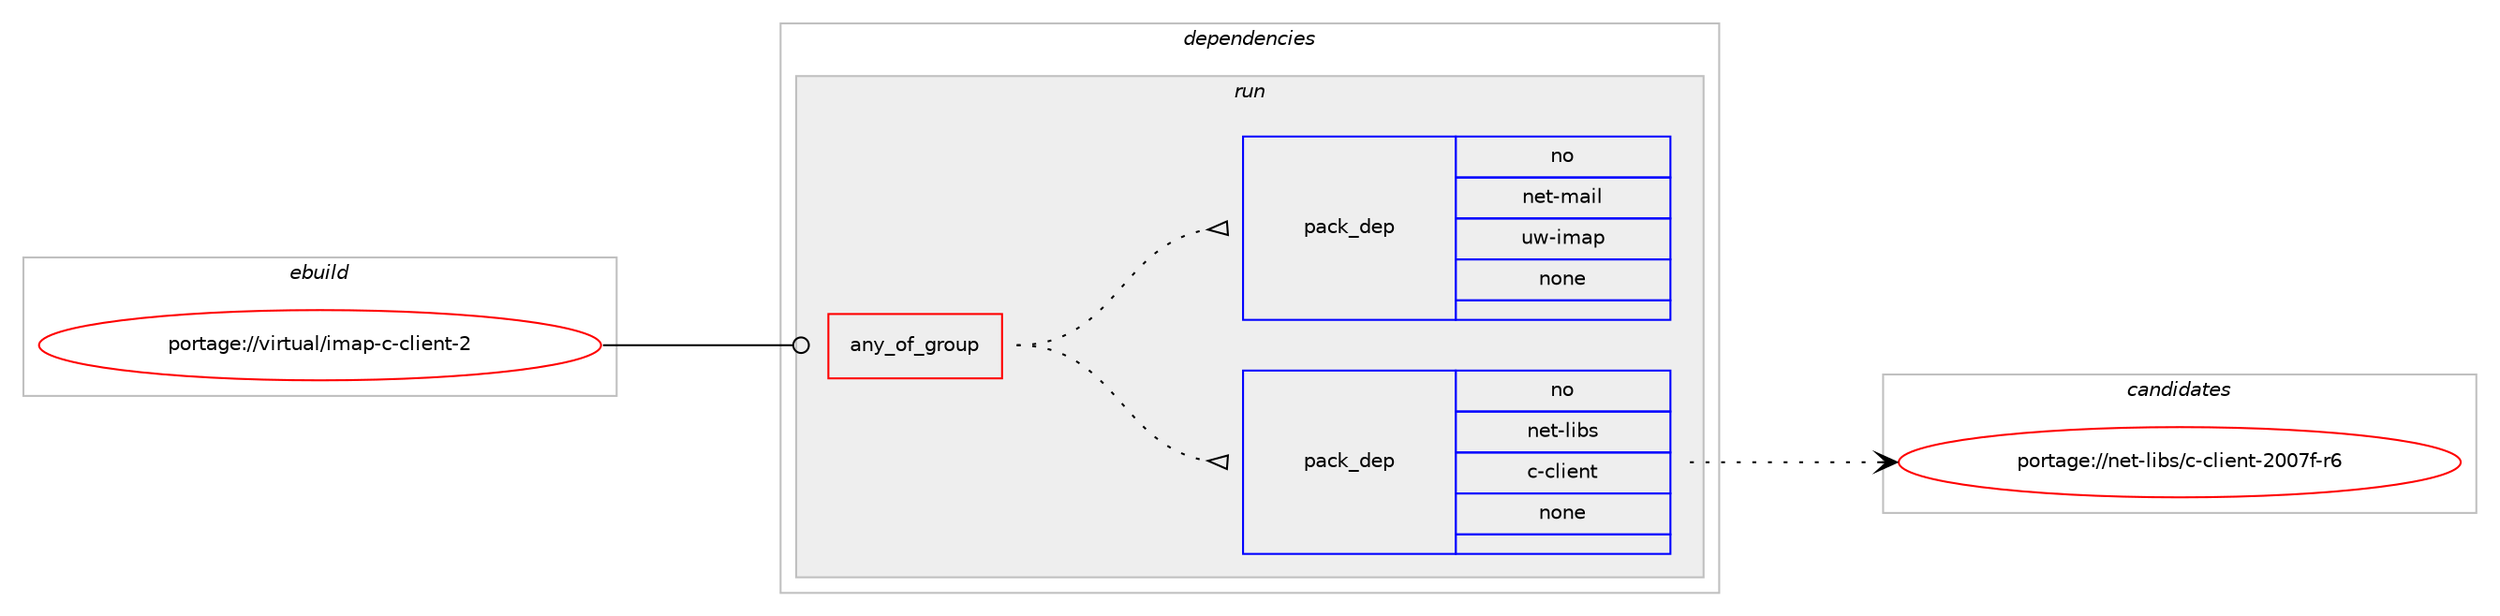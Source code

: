 digraph prolog {

# *************
# Graph options
# *************

newrank=true;
concentrate=true;
compound=true;
graph [rankdir=LR,fontname=Helvetica,fontsize=10,ranksep=1.5];#, ranksep=2.5, nodesep=0.2];
edge  [arrowhead=vee];
node  [fontname=Helvetica,fontsize=10];

# **********
# The ebuild
# **********

subgraph cluster_leftcol {
color=gray;
rank=same;
label=<<i>ebuild</i>>;
id [label="portage://virtual/imap-c-client-2", color=red, width=4, href="../virtual/imap-c-client-2.svg"];
}

# ****************
# The dependencies
# ****************

subgraph cluster_midcol {
color=gray;
label=<<i>dependencies</i>>;
subgraph cluster_compile {
fillcolor="#eeeeee";
style=filled;
label=<<i>compile</i>>;
}
subgraph cluster_compileandrun {
fillcolor="#eeeeee";
style=filled;
label=<<i>compile and run</i>>;
}
subgraph cluster_run {
fillcolor="#eeeeee";
style=filled;
label=<<i>run</i>>;
subgraph any596 {
dependency24393 [label=<<TABLE BORDER="0" CELLBORDER="1" CELLSPACING="0" CELLPADDING="4"><TR><TD CELLPADDING="10">any_of_group</TD></TR></TABLE>>, shape=none, color=red];subgraph pack19819 {
dependency24394 [label=<<TABLE BORDER="0" CELLBORDER="1" CELLSPACING="0" CELLPADDING="4" WIDTH="220"><TR><TD ROWSPAN="6" CELLPADDING="30">pack_dep</TD></TR><TR><TD WIDTH="110">no</TD></TR><TR><TD>net-libs</TD></TR><TR><TD>c-client</TD></TR><TR><TD>none</TD></TR><TR><TD></TD></TR></TABLE>>, shape=none, color=blue];
}
dependency24393:e -> dependency24394:w [weight=20,style="dotted",arrowhead="oinv"];
subgraph pack19820 {
dependency24395 [label=<<TABLE BORDER="0" CELLBORDER="1" CELLSPACING="0" CELLPADDING="4" WIDTH="220"><TR><TD ROWSPAN="6" CELLPADDING="30">pack_dep</TD></TR><TR><TD WIDTH="110">no</TD></TR><TR><TD>net-mail</TD></TR><TR><TD>uw-imap</TD></TR><TR><TD>none</TD></TR><TR><TD></TD></TR></TABLE>>, shape=none, color=blue];
}
dependency24393:e -> dependency24395:w [weight=20,style="dotted",arrowhead="oinv"];
}
id:e -> dependency24393:w [weight=20,style="solid",arrowhead="odot"];
}
}

# **************
# The candidates
# **************

subgraph cluster_choices {
rank=same;
color=gray;
label=<<i>candidates</i>>;

subgraph choice19819 {
color=black;
nodesep=1;
choice11010111645108105981154799459910810510111011645504848551024511454 [label="portage://net-libs/c-client-2007f-r6", color=red, width=4,href="../net-libs/c-client-2007f-r6.svg"];
dependency24394:e -> choice11010111645108105981154799459910810510111011645504848551024511454:w [style=dotted,weight="100"];
}
subgraph choice19820 {
color=black;
nodesep=1;
}
}

}
